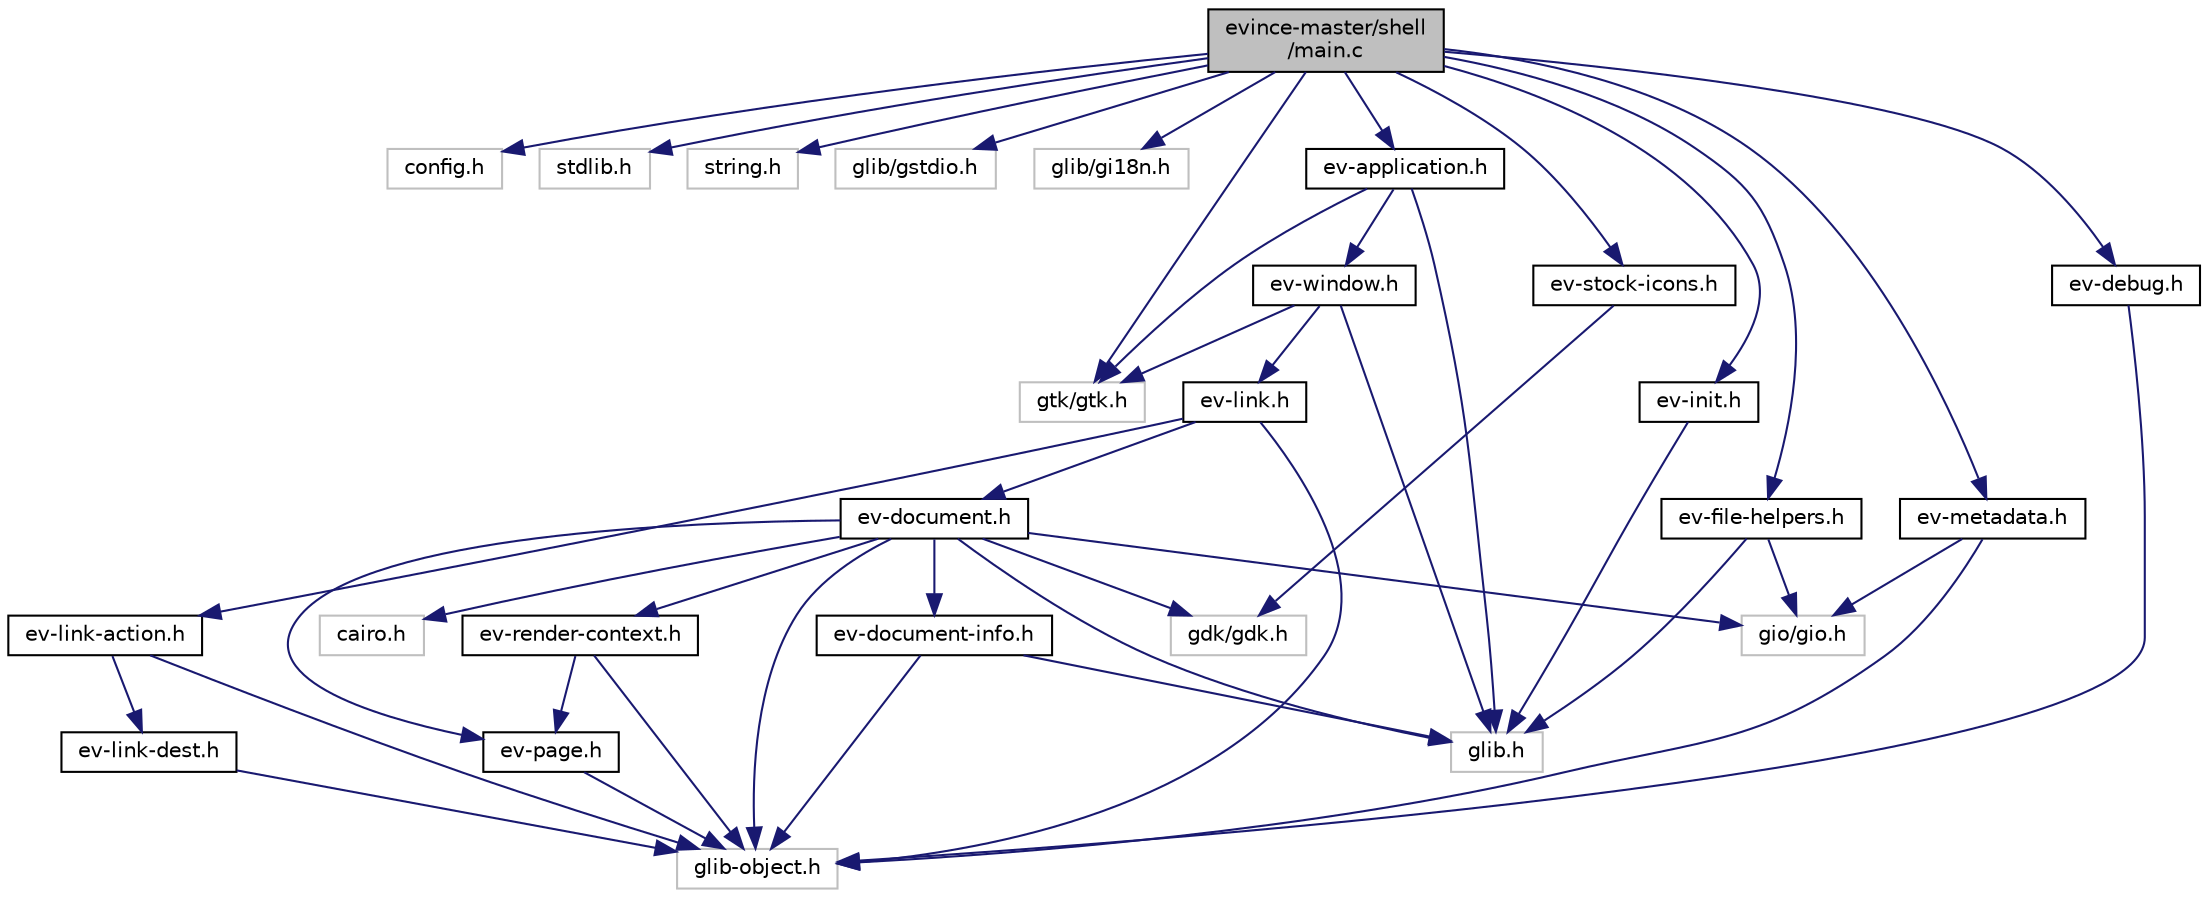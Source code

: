 digraph "evince-master/shell/main.c"
{
  edge [fontname="Helvetica",fontsize="10",labelfontname="Helvetica",labelfontsize="10"];
  node [fontname="Helvetica",fontsize="10",shape=record];
  Node1 [label="evince-master/shell\l/main.c",height=0.2,width=0.4,color="black", fillcolor="grey75", style="filled" fontcolor="black"];
  Node1 -> Node2 [color="midnightblue",fontsize="10",style="solid",fontname="Helvetica"];
  Node2 [label="config.h",height=0.2,width=0.4,color="grey75", fillcolor="white", style="filled"];
  Node1 -> Node3 [color="midnightblue",fontsize="10",style="solid",fontname="Helvetica"];
  Node3 [label="stdlib.h",height=0.2,width=0.4,color="grey75", fillcolor="white", style="filled"];
  Node1 -> Node4 [color="midnightblue",fontsize="10",style="solid",fontname="Helvetica"];
  Node4 [label="string.h",height=0.2,width=0.4,color="grey75", fillcolor="white", style="filled"];
  Node1 -> Node5 [color="midnightblue",fontsize="10",style="solid",fontname="Helvetica"];
  Node5 [label="glib/gstdio.h",height=0.2,width=0.4,color="grey75", fillcolor="white", style="filled"];
  Node1 -> Node6 [color="midnightblue",fontsize="10",style="solid",fontname="Helvetica"];
  Node6 [label="glib/gi18n.h",height=0.2,width=0.4,color="grey75", fillcolor="white", style="filled"];
  Node1 -> Node7 [color="midnightblue",fontsize="10",style="solid",fontname="Helvetica"];
  Node7 [label="gtk/gtk.h",height=0.2,width=0.4,color="grey75", fillcolor="white", style="filled"];
  Node1 -> Node8 [color="midnightblue",fontsize="10",style="solid",fontname="Helvetica"];
  Node8 [label="ev-application.h",height=0.2,width=0.4,color="black", fillcolor="white", style="filled",URL="$d4/da0/ev-application_8h.html"];
  Node8 -> Node9 [color="midnightblue",fontsize="10",style="solid",fontname="Helvetica"];
  Node9 [label="glib.h",height=0.2,width=0.4,color="grey75", fillcolor="white", style="filled"];
  Node8 -> Node7 [color="midnightblue",fontsize="10",style="solid",fontname="Helvetica"];
  Node8 -> Node10 [color="midnightblue",fontsize="10",style="solid",fontname="Helvetica"];
  Node10 [label="ev-window.h",height=0.2,width=0.4,color="black", fillcolor="white", style="filled",URL="$d4/d4c/ev-window_8h.html"];
  Node10 -> Node9 [color="midnightblue",fontsize="10",style="solid",fontname="Helvetica"];
  Node10 -> Node7 [color="midnightblue",fontsize="10",style="solid",fontname="Helvetica"];
  Node10 -> Node11 [color="midnightblue",fontsize="10",style="solid",fontname="Helvetica"];
  Node11 [label="ev-link.h",height=0.2,width=0.4,color="black", fillcolor="white", style="filled",URL="$da/d0a/ev-link_8h.html"];
  Node11 -> Node12 [color="midnightblue",fontsize="10",style="solid",fontname="Helvetica"];
  Node12 [label="glib-object.h",height=0.2,width=0.4,color="grey75", fillcolor="white", style="filled"];
  Node11 -> Node13 [color="midnightblue",fontsize="10",style="solid",fontname="Helvetica"];
  Node13 [label="ev-document.h",height=0.2,width=0.4,color="black", fillcolor="white", style="filled",URL="$d6/dfe/ev-document_8h.html"];
  Node13 -> Node12 [color="midnightblue",fontsize="10",style="solid",fontname="Helvetica"];
  Node13 -> Node9 [color="midnightblue",fontsize="10",style="solid",fontname="Helvetica"];
  Node13 -> Node14 [color="midnightblue",fontsize="10",style="solid",fontname="Helvetica"];
  Node14 [label="gio/gio.h",height=0.2,width=0.4,color="grey75", fillcolor="white", style="filled"];
  Node13 -> Node15 [color="midnightblue",fontsize="10",style="solid",fontname="Helvetica"];
  Node15 [label="gdk/gdk.h",height=0.2,width=0.4,color="grey75", fillcolor="white", style="filled"];
  Node13 -> Node16 [color="midnightblue",fontsize="10",style="solid",fontname="Helvetica"];
  Node16 [label="cairo.h",height=0.2,width=0.4,color="grey75", fillcolor="white", style="filled"];
  Node13 -> Node17 [color="midnightblue",fontsize="10",style="solid",fontname="Helvetica"];
  Node17 [label="ev-document-info.h",height=0.2,width=0.4,color="black", fillcolor="white", style="filled",URL="$d9/d68/ev-document-info_8h.html"];
  Node17 -> Node12 [color="midnightblue",fontsize="10",style="solid",fontname="Helvetica"];
  Node17 -> Node9 [color="midnightblue",fontsize="10",style="solid",fontname="Helvetica"];
  Node13 -> Node18 [color="midnightblue",fontsize="10",style="solid",fontname="Helvetica"];
  Node18 [label="ev-page.h",height=0.2,width=0.4,color="black", fillcolor="white", style="filled",URL="$da/d75/ev-page_8h.html"];
  Node18 -> Node12 [color="midnightblue",fontsize="10",style="solid",fontname="Helvetica"];
  Node13 -> Node19 [color="midnightblue",fontsize="10",style="solid",fontname="Helvetica"];
  Node19 [label="ev-render-context.h",height=0.2,width=0.4,color="black", fillcolor="white", style="filled",URL="$de/d68/ev-render-context_8h.html"];
  Node19 -> Node12 [color="midnightblue",fontsize="10",style="solid",fontname="Helvetica"];
  Node19 -> Node18 [color="midnightblue",fontsize="10",style="solid",fontname="Helvetica"];
  Node11 -> Node20 [color="midnightblue",fontsize="10",style="solid",fontname="Helvetica"];
  Node20 [label="ev-link-action.h",height=0.2,width=0.4,color="black", fillcolor="white", style="filled",URL="$d9/dbf/ev-link-action_8h.html"];
  Node20 -> Node12 [color="midnightblue",fontsize="10",style="solid",fontname="Helvetica"];
  Node20 -> Node21 [color="midnightblue",fontsize="10",style="solid",fontname="Helvetica"];
  Node21 [label="ev-link-dest.h",height=0.2,width=0.4,color="black", fillcolor="white", style="filled",URL="$d9/d5d/ev-link-dest_8h.html"];
  Node21 -> Node12 [color="midnightblue",fontsize="10",style="solid",fontname="Helvetica"];
  Node1 -> Node22 [color="midnightblue",fontsize="10",style="solid",fontname="Helvetica"];
  Node22 [label="ev-debug.h",height=0.2,width=0.4,color="black", fillcolor="white", style="filled",URL="$d4/d73/ev-debug_8h.html"];
  Node22 -> Node12 [color="midnightblue",fontsize="10",style="solid",fontname="Helvetica"];
  Node1 -> Node23 [color="midnightblue",fontsize="10",style="solid",fontname="Helvetica"];
  Node23 [label="ev-init.h",height=0.2,width=0.4,color="black", fillcolor="white", style="filled",URL="$d8/d93/ev-init_8h.html"];
  Node23 -> Node9 [color="midnightblue",fontsize="10",style="solid",fontname="Helvetica"];
  Node1 -> Node24 [color="midnightblue",fontsize="10",style="solid",fontname="Helvetica"];
  Node24 [label="ev-file-helpers.h",height=0.2,width=0.4,color="black", fillcolor="white", style="filled",URL="$d3/dc4/ev-file-helpers_8h.html"];
  Node24 -> Node9 [color="midnightblue",fontsize="10",style="solid",fontname="Helvetica"];
  Node24 -> Node14 [color="midnightblue",fontsize="10",style="solid",fontname="Helvetica"];
  Node1 -> Node25 [color="midnightblue",fontsize="10",style="solid",fontname="Helvetica"];
  Node25 [label="ev-stock-icons.h",height=0.2,width=0.4,color="black", fillcolor="white", style="filled",URL="$de/de8/ev-stock-icons_8h.html"];
  Node25 -> Node15 [color="midnightblue",fontsize="10",style="solid",fontname="Helvetica"];
  Node1 -> Node26 [color="midnightblue",fontsize="10",style="solid",fontname="Helvetica"];
  Node26 [label="ev-metadata.h",height=0.2,width=0.4,color="black", fillcolor="white", style="filled",URL="$dc/d7c/ev-metadata_8h.html"];
  Node26 -> Node12 [color="midnightblue",fontsize="10",style="solid",fontname="Helvetica"];
  Node26 -> Node14 [color="midnightblue",fontsize="10",style="solid",fontname="Helvetica"];
}
